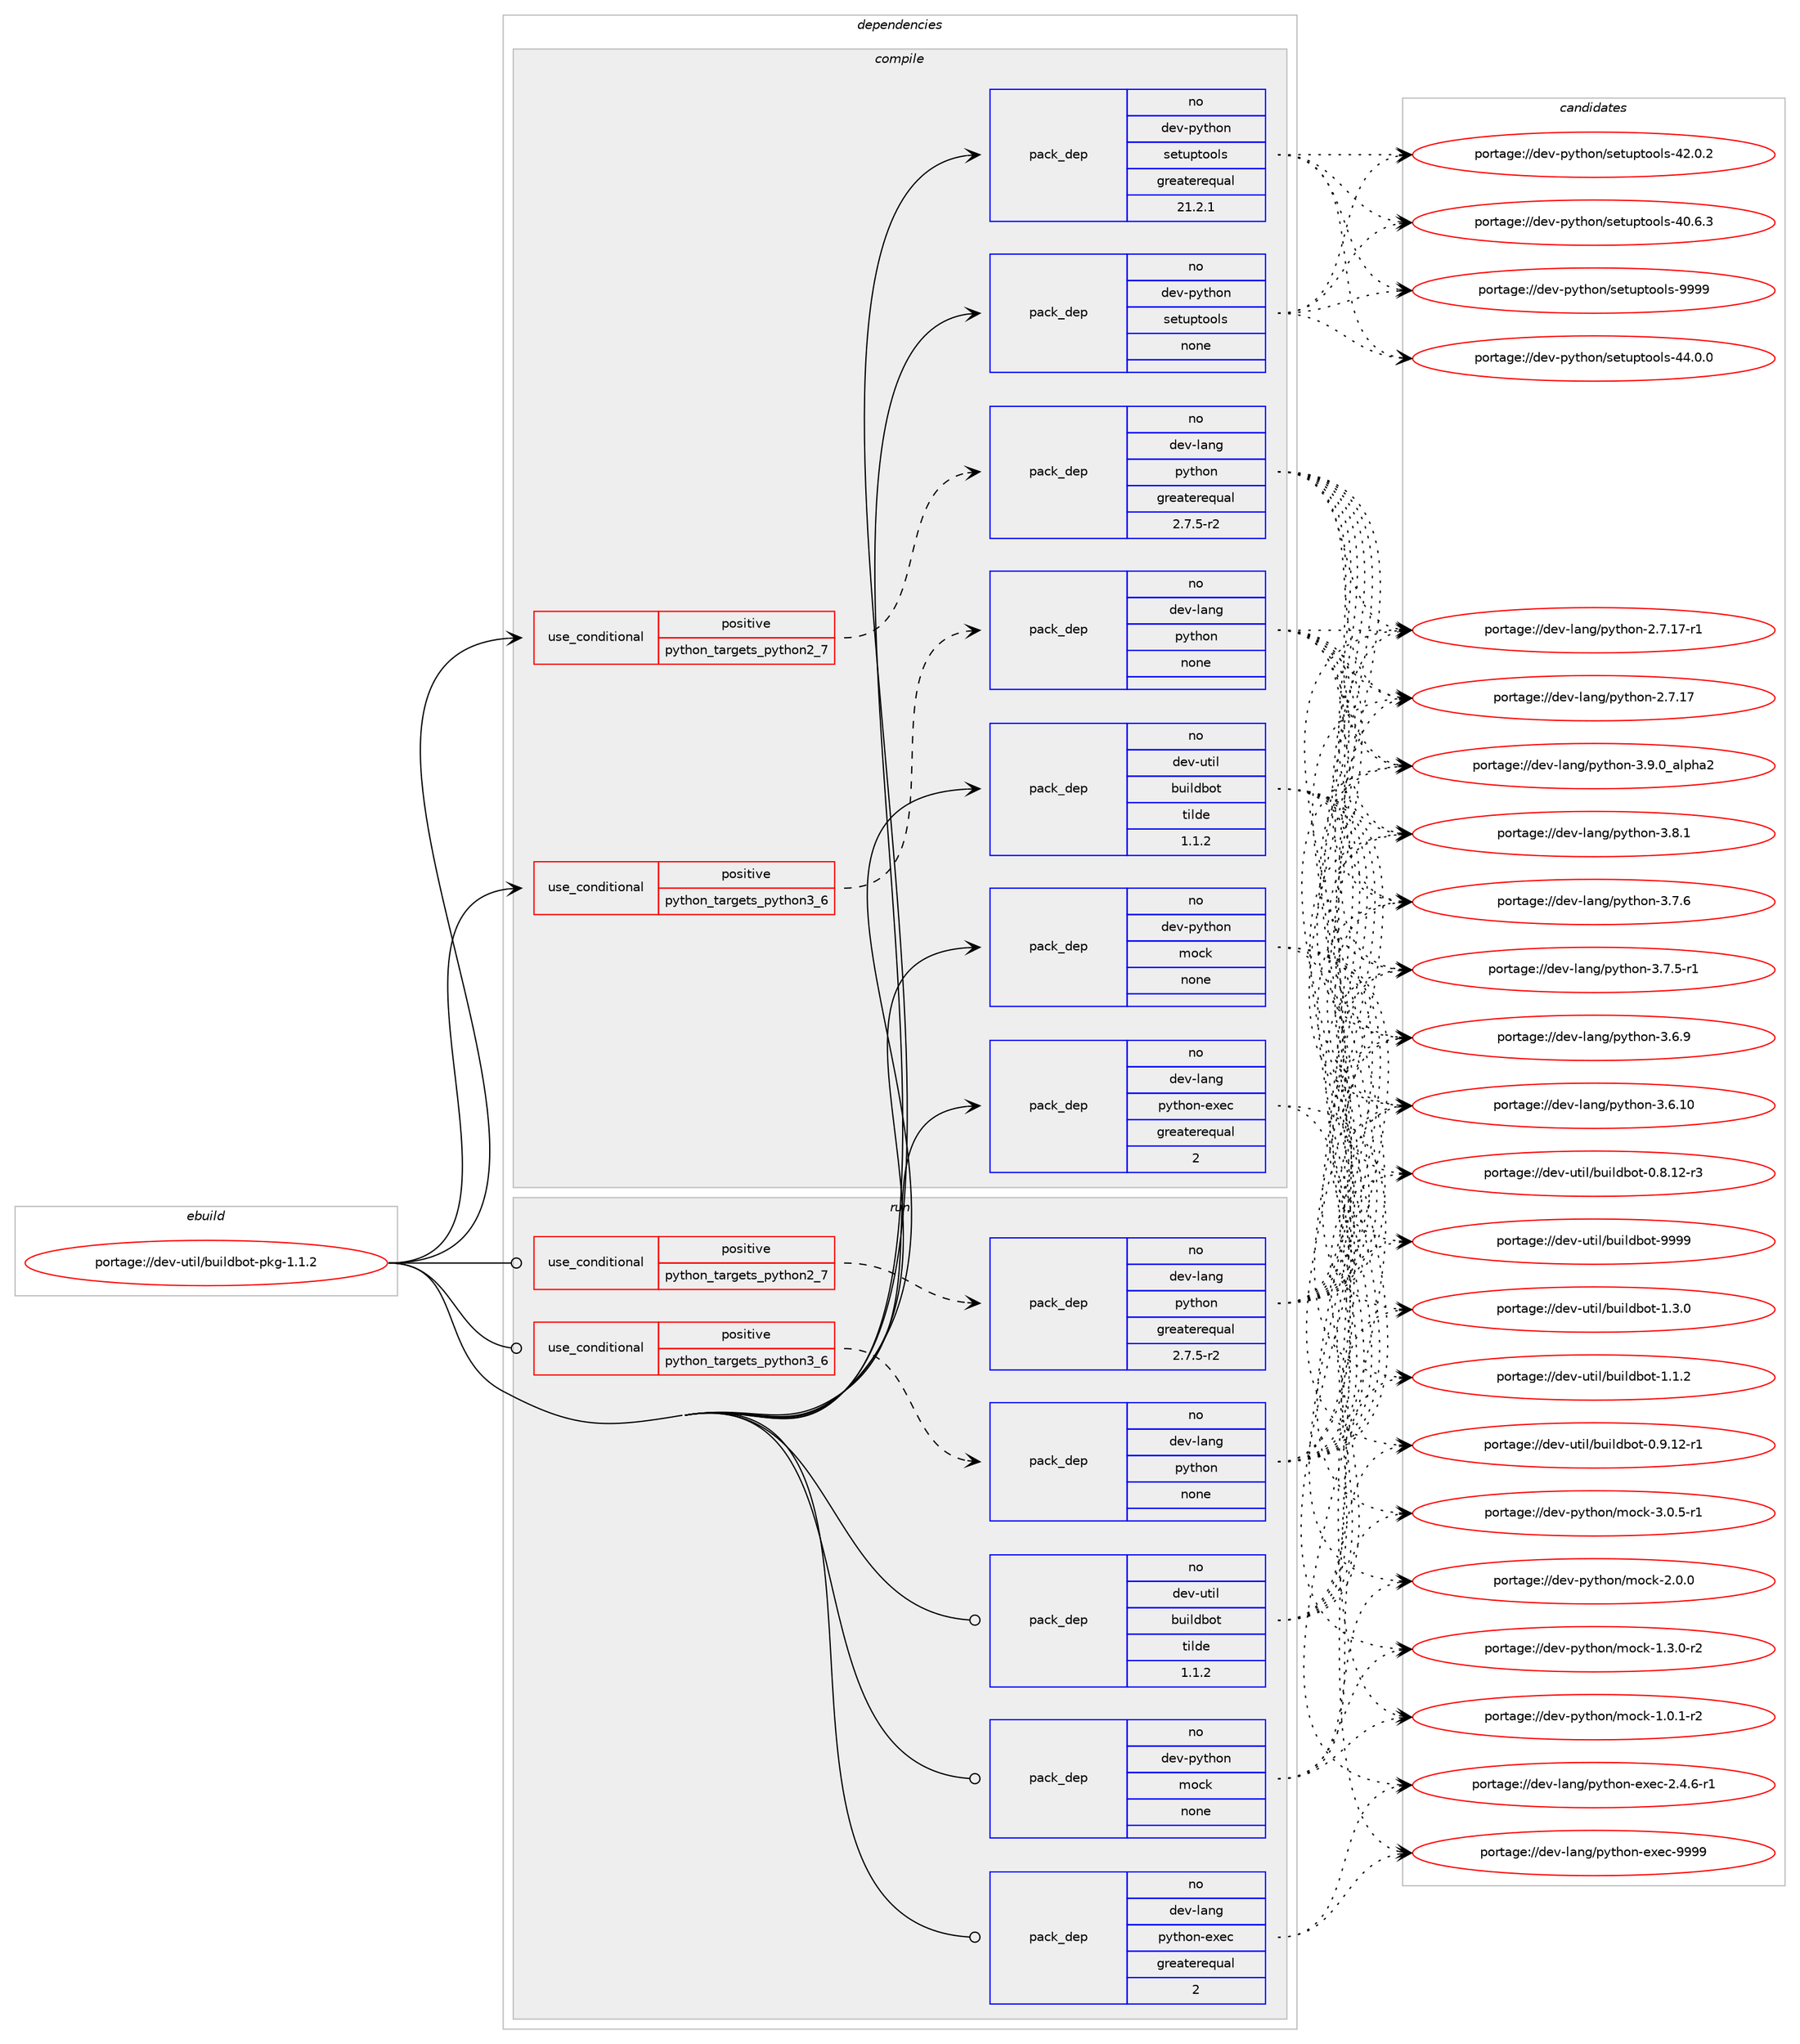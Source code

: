 digraph prolog {

# *************
# Graph options
# *************

newrank=true;
concentrate=true;
compound=true;
graph [rankdir=LR,fontname=Helvetica,fontsize=10,ranksep=1.5];#, ranksep=2.5, nodesep=0.2];
edge  [arrowhead=vee];
node  [fontname=Helvetica,fontsize=10];

# **********
# The ebuild
# **********

subgraph cluster_leftcol {
color=gray;
label=<<i>ebuild</i>>;
id [label="portage://dev-util/buildbot-pkg-1.1.2", color=red, width=4, href="../dev-util/buildbot-pkg-1.1.2.svg"];
}

# ****************
# The dependencies
# ****************

subgraph cluster_midcol {
color=gray;
label=<<i>dependencies</i>>;
subgraph cluster_compile {
fillcolor="#eeeeee";
style=filled;
label=<<i>compile</i>>;
subgraph cond63529 {
dependency305804 [label=<<TABLE BORDER="0" CELLBORDER="1" CELLSPACING="0" CELLPADDING="4"><TR><TD ROWSPAN="3" CELLPADDING="10">use_conditional</TD></TR><TR><TD>positive</TD></TR><TR><TD>python_targets_python2_7</TD></TR></TABLE>>, shape=none, color=red];
subgraph pack237601 {
dependency305805 [label=<<TABLE BORDER="0" CELLBORDER="1" CELLSPACING="0" CELLPADDING="4" WIDTH="220"><TR><TD ROWSPAN="6" CELLPADDING="30">pack_dep</TD></TR><TR><TD WIDTH="110">no</TD></TR><TR><TD>dev-lang</TD></TR><TR><TD>python</TD></TR><TR><TD>greaterequal</TD></TR><TR><TD>2.7.5-r2</TD></TR></TABLE>>, shape=none, color=blue];
}
dependency305804:e -> dependency305805:w [weight=20,style="dashed",arrowhead="vee"];
}
id:e -> dependency305804:w [weight=20,style="solid",arrowhead="vee"];
subgraph cond63530 {
dependency305806 [label=<<TABLE BORDER="0" CELLBORDER="1" CELLSPACING="0" CELLPADDING="4"><TR><TD ROWSPAN="3" CELLPADDING="10">use_conditional</TD></TR><TR><TD>positive</TD></TR><TR><TD>python_targets_python3_6</TD></TR></TABLE>>, shape=none, color=red];
subgraph pack237602 {
dependency305807 [label=<<TABLE BORDER="0" CELLBORDER="1" CELLSPACING="0" CELLPADDING="4" WIDTH="220"><TR><TD ROWSPAN="6" CELLPADDING="30">pack_dep</TD></TR><TR><TD WIDTH="110">no</TD></TR><TR><TD>dev-lang</TD></TR><TR><TD>python</TD></TR><TR><TD>none</TD></TR><TR><TD></TD></TR></TABLE>>, shape=none, color=blue];
}
dependency305806:e -> dependency305807:w [weight=20,style="dashed",arrowhead="vee"];
}
id:e -> dependency305806:w [weight=20,style="solid",arrowhead="vee"];
subgraph pack237603 {
dependency305808 [label=<<TABLE BORDER="0" CELLBORDER="1" CELLSPACING="0" CELLPADDING="4" WIDTH="220"><TR><TD ROWSPAN="6" CELLPADDING="30">pack_dep</TD></TR><TR><TD WIDTH="110">no</TD></TR><TR><TD>dev-lang</TD></TR><TR><TD>python-exec</TD></TR><TR><TD>greaterequal</TD></TR><TR><TD>2</TD></TR></TABLE>>, shape=none, color=blue];
}
id:e -> dependency305808:w [weight=20,style="solid",arrowhead="vee"];
subgraph pack237604 {
dependency305809 [label=<<TABLE BORDER="0" CELLBORDER="1" CELLSPACING="0" CELLPADDING="4" WIDTH="220"><TR><TD ROWSPAN="6" CELLPADDING="30">pack_dep</TD></TR><TR><TD WIDTH="110">no</TD></TR><TR><TD>dev-python</TD></TR><TR><TD>mock</TD></TR><TR><TD>none</TD></TR><TR><TD></TD></TR></TABLE>>, shape=none, color=blue];
}
id:e -> dependency305809:w [weight=20,style="solid",arrowhead="vee"];
subgraph pack237605 {
dependency305810 [label=<<TABLE BORDER="0" CELLBORDER="1" CELLSPACING="0" CELLPADDING="4" WIDTH="220"><TR><TD ROWSPAN="6" CELLPADDING="30">pack_dep</TD></TR><TR><TD WIDTH="110">no</TD></TR><TR><TD>dev-python</TD></TR><TR><TD>setuptools</TD></TR><TR><TD>greaterequal</TD></TR><TR><TD>21.2.1</TD></TR></TABLE>>, shape=none, color=blue];
}
id:e -> dependency305810:w [weight=20,style="solid",arrowhead="vee"];
subgraph pack237606 {
dependency305811 [label=<<TABLE BORDER="0" CELLBORDER="1" CELLSPACING="0" CELLPADDING="4" WIDTH="220"><TR><TD ROWSPAN="6" CELLPADDING="30">pack_dep</TD></TR><TR><TD WIDTH="110">no</TD></TR><TR><TD>dev-python</TD></TR><TR><TD>setuptools</TD></TR><TR><TD>none</TD></TR><TR><TD></TD></TR></TABLE>>, shape=none, color=blue];
}
id:e -> dependency305811:w [weight=20,style="solid",arrowhead="vee"];
subgraph pack237607 {
dependency305812 [label=<<TABLE BORDER="0" CELLBORDER="1" CELLSPACING="0" CELLPADDING="4" WIDTH="220"><TR><TD ROWSPAN="6" CELLPADDING="30">pack_dep</TD></TR><TR><TD WIDTH="110">no</TD></TR><TR><TD>dev-util</TD></TR><TR><TD>buildbot</TD></TR><TR><TD>tilde</TD></TR><TR><TD>1.1.2</TD></TR></TABLE>>, shape=none, color=blue];
}
id:e -> dependency305812:w [weight=20,style="solid",arrowhead="vee"];
}
subgraph cluster_compileandrun {
fillcolor="#eeeeee";
style=filled;
label=<<i>compile and run</i>>;
}
subgraph cluster_run {
fillcolor="#eeeeee";
style=filled;
label=<<i>run</i>>;
subgraph cond63531 {
dependency305813 [label=<<TABLE BORDER="0" CELLBORDER="1" CELLSPACING="0" CELLPADDING="4"><TR><TD ROWSPAN="3" CELLPADDING="10">use_conditional</TD></TR><TR><TD>positive</TD></TR><TR><TD>python_targets_python2_7</TD></TR></TABLE>>, shape=none, color=red];
subgraph pack237608 {
dependency305814 [label=<<TABLE BORDER="0" CELLBORDER="1" CELLSPACING="0" CELLPADDING="4" WIDTH="220"><TR><TD ROWSPAN="6" CELLPADDING="30">pack_dep</TD></TR><TR><TD WIDTH="110">no</TD></TR><TR><TD>dev-lang</TD></TR><TR><TD>python</TD></TR><TR><TD>greaterequal</TD></TR><TR><TD>2.7.5-r2</TD></TR></TABLE>>, shape=none, color=blue];
}
dependency305813:e -> dependency305814:w [weight=20,style="dashed",arrowhead="vee"];
}
id:e -> dependency305813:w [weight=20,style="solid",arrowhead="odot"];
subgraph cond63532 {
dependency305815 [label=<<TABLE BORDER="0" CELLBORDER="1" CELLSPACING="0" CELLPADDING="4"><TR><TD ROWSPAN="3" CELLPADDING="10">use_conditional</TD></TR><TR><TD>positive</TD></TR><TR><TD>python_targets_python3_6</TD></TR></TABLE>>, shape=none, color=red];
subgraph pack237609 {
dependency305816 [label=<<TABLE BORDER="0" CELLBORDER="1" CELLSPACING="0" CELLPADDING="4" WIDTH="220"><TR><TD ROWSPAN="6" CELLPADDING="30">pack_dep</TD></TR><TR><TD WIDTH="110">no</TD></TR><TR><TD>dev-lang</TD></TR><TR><TD>python</TD></TR><TR><TD>none</TD></TR><TR><TD></TD></TR></TABLE>>, shape=none, color=blue];
}
dependency305815:e -> dependency305816:w [weight=20,style="dashed",arrowhead="vee"];
}
id:e -> dependency305815:w [weight=20,style="solid",arrowhead="odot"];
subgraph pack237610 {
dependency305817 [label=<<TABLE BORDER="0" CELLBORDER="1" CELLSPACING="0" CELLPADDING="4" WIDTH="220"><TR><TD ROWSPAN="6" CELLPADDING="30">pack_dep</TD></TR><TR><TD WIDTH="110">no</TD></TR><TR><TD>dev-lang</TD></TR><TR><TD>python-exec</TD></TR><TR><TD>greaterequal</TD></TR><TR><TD>2</TD></TR></TABLE>>, shape=none, color=blue];
}
id:e -> dependency305817:w [weight=20,style="solid",arrowhead="odot"];
subgraph pack237611 {
dependency305818 [label=<<TABLE BORDER="0" CELLBORDER="1" CELLSPACING="0" CELLPADDING="4" WIDTH="220"><TR><TD ROWSPAN="6" CELLPADDING="30">pack_dep</TD></TR><TR><TD WIDTH="110">no</TD></TR><TR><TD>dev-python</TD></TR><TR><TD>mock</TD></TR><TR><TD>none</TD></TR><TR><TD></TD></TR></TABLE>>, shape=none, color=blue];
}
id:e -> dependency305818:w [weight=20,style="solid",arrowhead="odot"];
subgraph pack237612 {
dependency305819 [label=<<TABLE BORDER="0" CELLBORDER="1" CELLSPACING="0" CELLPADDING="4" WIDTH="220"><TR><TD ROWSPAN="6" CELLPADDING="30">pack_dep</TD></TR><TR><TD WIDTH="110">no</TD></TR><TR><TD>dev-util</TD></TR><TR><TD>buildbot</TD></TR><TR><TD>tilde</TD></TR><TR><TD>1.1.2</TD></TR></TABLE>>, shape=none, color=blue];
}
id:e -> dependency305819:w [weight=20,style="solid",arrowhead="odot"];
}
}

# **************
# The candidates
# **************

subgraph cluster_choices {
rank=same;
color=gray;
label=<<i>candidates</i>>;

subgraph choice237601 {
color=black;
nodesep=1;
choice10010111845108971101034711212111610411111045514657464895971081121049750 [label="portage://dev-lang/python-3.9.0_alpha2", color=red, width=4,href="../dev-lang/python-3.9.0_alpha2.svg"];
choice100101118451089711010347112121116104111110455146564649 [label="portage://dev-lang/python-3.8.1", color=red, width=4,href="../dev-lang/python-3.8.1.svg"];
choice100101118451089711010347112121116104111110455146554654 [label="portage://dev-lang/python-3.7.6", color=red, width=4,href="../dev-lang/python-3.7.6.svg"];
choice1001011184510897110103471121211161041111104551465546534511449 [label="portage://dev-lang/python-3.7.5-r1", color=red, width=4,href="../dev-lang/python-3.7.5-r1.svg"];
choice100101118451089711010347112121116104111110455146544657 [label="portage://dev-lang/python-3.6.9", color=red, width=4,href="../dev-lang/python-3.6.9.svg"];
choice10010111845108971101034711212111610411111045514654464948 [label="portage://dev-lang/python-3.6.10", color=red, width=4,href="../dev-lang/python-3.6.10.svg"];
choice100101118451089711010347112121116104111110455046554649554511449 [label="portage://dev-lang/python-2.7.17-r1", color=red, width=4,href="../dev-lang/python-2.7.17-r1.svg"];
choice10010111845108971101034711212111610411111045504655464955 [label="portage://dev-lang/python-2.7.17", color=red, width=4,href="../dev-lang/python-2.7.17.svg"];
dependency305805:e -> choice10010111845108971101034711212111610411111045514657464895971081121049750:w [style=dotted,weight="100"];
dependency305805:e -> choice100101118451089711010347112121116104111110455146564649:w [style=dotted,weight="100"];
dependency305805:e -> choice100101118451089711010347112121116104111110455146554654:w [style=dotted,weight="100"];
dependency305805:e -> choice1001011184510897110103471121211161041111104551465546534511449:w [style=dotted,weight="100"];
dependency305805:e -> choice100101118451089711010347112121116104111110455146544657:w [style=dotted,weight="100"];
dependency305805:e -> choice10010111845108971101034711212111610411111045514654464948:w [style=dotted,weight="100"];
dependency305805:e -> choice100101118451089711010347112121116104111110455046554649554511449:w [style=dotted,weight="100"];
dependency305805:e -> choice10010111845108971101034711212111610411111045504655464955:w [style=dotted,weight="100"];
}
subgraph choice237602 {
color=black;
nodesep=1;
choice10010111845108971101034711212111610411111045514657464895971081121049750 [label="portage://dev-lang/python-3.9.0_alpha2", color=red, width=4,href="../dev-lang/python-3.9.0_alpha2.svg"];
choice100101118451089711010347112121116104111110455146564649 [label="portage://dev-lang/python-3.8.1", color=red, width=4,href="../dev-lang/python-3.8.1.svg"];
choice100101118451089711010347112121116104111110455146554654 [label="portage://dev-lang/python-3.7.6", color=red, width=4,href="../dev-lang/python-3.7.6.svg"];
choice1001011184510897110103471121211161041111104551465546534511449 [label="portage://dev-lang/python-3.7.5-r1", color=red, width=4,href="../dev-lang/python-3.7.5-r1.svg"];
choice100101118451089711010347112121116104111110455146544657 [label="portage://dev-lang/python-3.6.9", color=red, width=4,href="../dev-lang/python-3.6.9.svg"];
choice10010111845108971101034711212111610411111045514654464948 [label="portage://dev-lang/python-3.6.10", color=red, width=4,href="../dev-lang/python-3.6.10.svg"];
choice100101118451089711010347112121116104111110455046554649554511449 [label="portage://dev-lang/python-2.7.17-r1", color=red, width=4,href="../dev-lang/python-2.7.17-r1.svg"];
choice10010111845108971101034711212111610411111045504655464955 [label="portage://dev-lang/python-2.7.17", color=red, width=4,href="../dev-lang/python-2.7.17.svg"];
dependency305807:e -> choice10010111845108971101034711212111610411111045514657464895971081121049750:w [style=dotted,weight="100"];
dependency305807:e -> choice100101118451089711010347112121116104111110455146564649:w [style=dotted,weight="100"];
dependency305807:e -> choice100101118451089711010347112121116104111110455146554654:w [style=dotted,weight="100"];
dependency305807:e -> choice1001011184510897110103471121211161041111104551465546534511449:w [style=dotted,weight="100"];
dependency305807:e -> choice100101118451089711010347112121116104111110455146544657:w [style=dotted,weight="100"];
dependency305807:e -> choice10010111845108971101034711212111610411111045514654464948:w [style=dotted,weight="100"];
dependency305807:e -> choice100101118451089711010347112121116104111110455046554649554511449:w [style=dotted,weight="100"];
dependency305807:e -> choice10010111845108971101034711212111610411111045504655464955:w [style=dotted,weight="100"];
}
subgraph choice237603 {
color=black;
nodesep=1;
choice10010111845108971101034711212111610411111045101120101994557575757 [label="portage://dev-lang/python-exec-9999", color=red, width=4,href="../dev-lang/python-exec-9999.svg"];
choice10010111845108971101034711212111610411111045101120101994550465246544511449 [label="portage://dev-lang/python-exec-2.4.6-r1", color=red, width=4,href="../dev-lang/python-exec-2.4.6-r1.svg"];
dependency305808:e -> choice10010111845108971101034711212111610411111045101120101994557575757:w [style=dotted,weight="100"];
dependency305808:e -> choice10010111845108971101034711212111610411111045101120101994550465246544511449:w [style=dotted,weight="100"];
}
subgraph choice237604 {
color=black;
nodesep=1;
choice1001011184511212111610411111047109111991074551464846534511449 [label="portage://dev-python/mock-3.0.5-r1", color=red, width=4,href="../dev-python/mock-3.0.5-r1.svg"];
choice100101118451121211161041111104710911199107455046484648 [label="portage://dev-python/mock-2.0.0", color=red, width=4,href="../dev-python/mock-2.0.0.svg"];
choice1001011184511212111610411111047109111991074549465146484511450 [label="portage://dev-python/mock-1.3.0-r2", color=red, width=4,href="../dev-python/mock-1.3.0-r2.svg"];
choice1001011184511212111610411111047109111991074549464846494511450 [label="portage://dev-python/mock-1.0.1-r2", color=red, width=4,href="../dev-python/mock-1.0.1-r2.svg"];
dependency305809:e -> choice1001011184511212111610411111047109111991074551464846534511449:w [style=dotted,weight="100"];
dependency305809:e -> choice100101118451121211161041111104710911199107455046484648:w [style=dotted,weight="100"];
dependency305809:e -> choice1001011184511212111610411111047109111991074549465146484511450:w [style=dotted,weight="100"];
dependency305809:e -> choice1001011184511212111610411111047109111991074549464846494511450:w [style=dotted,weight="100"];
}
subgraph choice237605 {
color=black;
nodesep=1;
choice10010111845112121116104111110471151011161171121161111111081154557575757 [label="portage://dev-python/setuptools-9999", color=red, width=4,href="../dev-python/setuptools-9999.svg"];
choice100101118451121211161041111104711510111611711211611111110811545525246484648 [label="portage://dev-python/setuptools-44.0.0", color=red, width=4,href="../dev-python/setuptools-44.0.0.svg"];
choice100101118451121211161041111104711510111611711211611111110811545525046484650 [label="portage://dev-python/setuptools-42.0.2", color=red, width=4,href="../dev-python/setuptools-42.0.2.svg"];
choice100101118451121211161041111104711510111611711211611111110811545524846544651 [label="portage://dev-python/setuptools-40.6.3", color=red, width=4,href="../dev-python/setuptools-40.6.3.svg"];
dependency305810:e -> choice10010111845112121116104111110471151011161171121161111111081154557575757:w [style=dotted,weight="100"];
dependency305810:e -> choice100101118451121211161041111104711510111611711211611111110811545525246484648:w [style=dotted,weight="100"];
dependency305810:e -> choice100101118451121211161041111104711510111611711211611111110811545525046484650:w [style=dotted,weight="100"];
dependency305810:e -> choice100101118451121211161041111104711510111611711211611111110811545524846544651:w [style=dotted,weight="100"];
}
subgraph choice237606 {
color=black;
nodesep=1;
choice10010111845112121116104111110471151011161171121161111111081154557575757 [label="portage://dev-python/setuptools-9999", color=red, width=4,href="../dev-python/setuptools-9999.svg"];
choice100101118451121211161041111104711510111611711211611111110811545525246484648 [label="portage://dev-python/setuptools-44.0.0", color=red, width=4,href="../dev-python/setuptools-44.0.0.svg"];
choice100101118451121211161041111104711510111611711211611111110811545525046484650 [label="portage://dev-python/setuptools-42.0.2", color=red, width=4,href="../dev-python/setuptools-42.0.2.svg"];
choice100101118451121211161041111104711510111611711211611111110811545524846544651 [label="portage://dev-python/setuptools-40.6.3", color=red, width=4,href="../dev-python/setuptools-40.6.3.svg"];
dependency305811:e -> choice10010111845112121116104111110471151011161171121161111111081154557575757:w [style=dotted,weight="100"];
dependency305811:e -> choice100101118451121211161041111104711510111611711211611111110811545525246484648:w [style=dotted,weight="100"];
dependency305811:e -> choice100101118451121211161041111104711510111611711211611111110811545525046484650:w [style=dotted,weight="100"];
dependency305811:e -> choice100101118451121211161041111104711510111611711211611111110811545524846544651:w [style=dotted,weight="100"];
}
subgraph choice237607 {
color=black;
nodesep=1;
choice100101118451171161051084798117105108100981111164557575757 [label="portage://dev-util/buildbot-9999", color=red, width=4,href="../dev-util/buildbot-9999.svg"];
choice10010111845117116105108479811710510810098111116454946514648 [label="portage://dev-util/buildbot-1.3.0", color=red, width=4,href="../dev-util/buildbot-1.3.0.svg"];
choice10010111845117116105108479811710510810098111116454946494650 [label="portage://dev-util/buildbot-1.1.2", color=red, width=4,href="../dev-util/buildbot-1.1.2.svg"];
choice10010111845117116105108479811710510810098111116454846574649504511449 [label="portage://dev-util/buildbot-0.9.12-r1", color=red, width=4,href="../dev-util/buildbot-0.9.12-r1.svg"];
choice10010111845117116105108479811710510810098111116454846564649504511451 [label="portage://dev-util/buildbot-0.8.12-r3", color=red, width=4,href="../dev-util/buildbot-0.8.12-r3.svg"];
dependency305812:e -> choice100101118451171161051084798117105108100981111164557575757:w [style=dotted,weight="100"];
dependency305812:e -> choice10010111845117116105108479811710510810098111116454946514648:w [style=dotted,weight="100"];
dependency305812:e -> choice10010111845117116105108479811710510810098111116454946494650:w [style=dotted,weight="100"];
dependency305812:e -> choice10010111845117116105108479811710510810098111116454846574649504511449:w [style=dotted,weight="100"];
dependency305812:e -> choice10010111845117116105108479811710510810098111116454846564649504511451:w [style=dotted,weight="100"];
}
subgraph choice237608 {
color=black;
nodesep=1;
choice10010111845108971101034711212111610411111045514657464895971081121049750 [label="portage://dev-lang/python-3.9.0_alpha2", color=red, width=4,href="../dev-lang/python-3.9.0_alpha2.svg"];
choice100101118451089711010347112121116104111110455146564649 [label="portage://dev-lang/python-3.8.1", color=red, width=4,href="../dev-lang/python-3.8.1.svg"];
choice100101118451089711010347112121116104111110455146554654 [label="portage://dev-lang/python-3.7.6", color=red, width=4,href="../dev-lang/python-3.7.6.svg"];
choice1001011184510897110103471121211161041111104551465546534511449 [label="portage://dev-lang/python-3.7.5-r1", color=red, width=4,href="../dev-lang/python-3.7.5-r1.svg"];
choice100101118451089711010347112121116104111110455146544657 [label="portage://dev-lang/python-3.6.9", color=red, width=4,href="../dev-lang/python-3.6.9.svg"];
choice10010111845108971101034711212111610411111045514654464948 [label="portage://dev-lang/python-3.6.10", color=red, width=4,href="../dev-lang/python-3.6.10.svg"];
choice100101118451089711010347112121116104111110455046554649554511449 [label="portage://dev-lang/python-2.7.17-r1", color=red, width=4,href="../dev-lang/python-2.7.17-r1.svg"];
choice10010111845108971101034711212111610411111045504655464955 [label="portage://dev-lang/python-2.7.17", color=red, width=4,href="../dev-lang/python-2.7.17.svg"];
dependency305814:e -> choice10010111845108971101034711212111610411111045514657464895971081121049750:w [style=dotted,weight="100"];
dependency305814:e -> choice100101118451089711010347112121116104111110455146564649:w [style=dotted,weight="100"];
dependency305814:e -> choice100101118451089711010347112121116104111110455146554654:w [style=dotted,weight="100"];
dependency305814:e -> choice1001011184510897110103471121211161041111104551465546534511449:w [style=dotted,weight="100"];
dependency305814:e -> choice100101118451089711010347112121116104111110455146544657:w [style=dotted,weight="100"];
dependency305814:e -> choice10010111845108971101034711212111610411111045514654464948:w [style=dotted,weight="100"];
dependency305814:e -> choice100101118451089711010347112121116104111110455046554649554511449:w [style=dotted,weight="100"];
dependency305814:e -> choice10010111845108971101034711212111610411111045504655464955:w [style=dotted,weight="100"];
}
subgraph choice237609 {
color=black;
nodesep=1;
choice10010111845108971101034711212111610411111045514657464895971081121049750 [label="portage://dev-lang/python-3.9.0_alpha2", color=red, width=4,href="../dev-lang/python-3.9.0_alpha2.svg"];
choice100101118451089711010347112121116104111110455146564649 [label="portage://dev-lang/python-3.8.1", color=red, width=4,href="../dev-lang/python-3.8.1.svg"];
choice100101118451089711010347112121116104111110455146554654 [label="portage://dev-lang/python-3.7.6", color=red, width=4,href="../dev-lang/python-3.7.6.svg"];
choice1001011184510897110103471121211161041111104551465546534511449 [label="portage://dev-lang/python-3.7.5-r1", color=red, width=4,href="../dev-lang/python-3.7.5-r1.svg"];
choice100101118451089711010347112121116104111110455146544657 [label="portage://dev-lang/python-3.6.9", color=red, width=4,href="../dev-lang/python-3.6.9.svg"];
choice10010111845108971101034711212111610411111045514654464948 [label="portage://dev-lang/python-3.6.10", color=red, width=4,href="../dev-lang/python-3.6.10.svg"];
choice100101118451089711010347112121116104111110455046554649554511449 [label="portage://dev-lang/python-2.7.17-r1", color=red, width=4,href="../dev-lang/python-2.7.17-r1.svg"];
choice10010111845108971101034711212111610411111045504655464955 [label="portage://dev-lang/python-2.7.17", color=red, width=4,href="../dev-lang/python-2.7.17.svg"];
dependency305816:e -> choice10010111845108971101034711212111610411111045514657464895971081121049750:w [style=dotted,weight="100"];
dependency305816:e -> choice100101118451089711010347112121116104111110455146564649:w [style=dotted,weight="100"];
dependency305816:e -> choice100101118451089711010347112121116104111110455146554654:w [style=dotted,weight="100"];
dependency305816:e -> choice1001011184510897110103471121211161041111104551465546534511449:w [style=dotted,weight="100"];
dependency305816:e -> choice100101118451089711010347112121116104111110455146544657:w [style=dotted,weight="100"];
dependency305816:e -> choice10010111845108971101034711212111610411111045514654464948:w [style=dotted,weight="100"];
dependency305816:e -> choice100101118451089711010347112121116104111110455046554649554511449:w [style=dotted,weight="100"];
dependency305816:e -> choice10010111845108971101034711212111610411111045504655464955:w [style=dotted,weight="100"];
}
subgraph choice237610 {
color=black;
nodesep=1;
choice10010111845108971101034711212111610411111045101120101994557575757 [label="portage://dev-lang/python-exec-9999", color=red, width=4,href="../dev-lang/python-exec-9999.svg"];
choice10010111845108971101034711212111610411111045101120101994550465246544511449 [label="portage://dev-lang/python-exec-2.4.6-r1", color=red, width=4,href="../dev-lang/python-exec-2.4.6-r1.svg"];
dependency305817:e -> choice10010111845108971101034711212111610411111045101120101994557575757:w [style=dotted,weight="100"];
dependency305817:e -> choice10010111845108971101034711212111610411111045101120101994550465246544511449:w [style=dotted,weight="100"];
}
subgraph choice237611 {
color=black;
nodesep=1;
choice1001011184511212111610411111047109111991074551464846534511449 [label="portage://dev-python/mock-3.0.5-r1", color=red, width=4,href="../dev-python/mock-3.0.5-r1.svg"];
choice100101118451121211161041111104710911199107455046484648 [label="portage://dev-python/mock-2.0.0", color=red, width=4,href="../dev-python/mock-2.0.0.svg"];
choice1001011184511212111610411111047109111991074549465146484511450 [label="portage://dev-python/mock-1.3.0-r2", color=red, width=4,href="../dev-python/mock-1.3.0-r2.svg"];
choice1001011184511212111610411111047109111991074549464846494511450 [label="portage://dev-python/mock-1.0.1-r2", color=red, width=4,href="../dev-python/mock-1.0.1-r2.svg"];
dependency305818:e -> choice1001011184511212111610411111047109111991074551464846534511449:w [style=dotted,weight="100"];
dependency305818:e -> choice100101118451121211161041111104710911199107455046484648:w [style=dotted,weight="100"];
dependency305818:e -> choice1001011184511212111610411111047109111991074549465146484511450:w [style=dotted,weight="100"];
dependency305818:e -> choice1001011184511212111610411111047109111991074549464846494511450:w [style=dotted,weight="100"];
}
subgraph choice237612 {
color=black;
nodesep=1;
choice100101118451171161051084798117105108100981111164557575757 [label="portage://dev-util/buildbot-9999", color=red, width=4,href="../dev-util/buildbot-9999.svg"];
choice10010111845117116105108479811710510810098111116454946514648 [label="portage://dev-util/buildbot-1.3.0", color=red, width=4,href="../dev-util/buildbot-1.3.0.svg"];
choice10010111845117116105108479811710510810098111116454946494650 [label="portage://dev-util/buildbot-1.1.2", color=red, width=4,href="../dev-util/buildbot-1.1.2.svg"];
choice10010111845117116105108479811710510810098111116454846574649504511449 [label="portage://dev-util/buildbot-0.9.12-r1", color=red, width=4,href="../dev-util/buildbot-0.9.12-r1.svg"];
choice10010111845117116105108479811710510810098111116454846564649504511451 [label="portage://dev-util/buildbot-0.8.12-r3", color=red, width=4,href="../dev-util/buildbot-0.8.12-r3.svg"];
dependency305819:e -> choice100101118451171161051084798117105108100981111164557575757:w [style=dotted,weight="100"];
dependency305819:e -> choice10010111845117116105108479811710510810098111116454946514648:w [style=dotted,weight="100"];
dependency305819:e -> choice10010111845117116105108479811710510810098111116454946494650:w [style=dotted,weight="100"];
dependency305819:e -> choice10010111845117116105108479811710510810098111116454846574649504511449:w [style=dotted,weight="100"];
dependency305819:e -> choice10010111845117116105108479811710510810098111116454846564649504511451:w [style=dotted,weight="100"];
}
}

}
